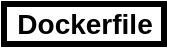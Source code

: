 <mxfile version="13.3.5" type="github"><diagram id="xtnBHoOh-GIQwzmDwGtm" name="ページ1"><mxGraphModel dx="1075" dy="765" grid="1" gridSize="10" guides="1" tooltips="1" connect="1" arrows="1" fold="1" page="1" pageScale="1" pageWidth="4681" pageHeight="3300" math="0" shadow="0"><root><mxCell id="0"/><mxCell id="1" parent="0"/><mxCell id="Lf7bduOUhfS32ZD_nOnQ-1" value="&lt;b&gt;&lt;font style=&quot;font-size: 14px&quot;&gt;Dockerfile&lt;/font&gt;&lt;/b&gt;" style="text;html=1;align=center;verticalAlign=middle;resizable=0;points=[];autosize=1;rounded=0;strokeColor=#000000;strokeWidth=3;" vertex="1" parent="1"><mxGeometry x="440" y="280" width="80" height="20" as="geometry"/></mxCell></root></mxGraphModel></diagram></mxfile>